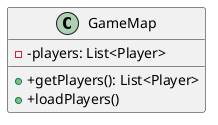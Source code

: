 @startuml
'https://plantuml.com/class-diagram
class GameMap{
- -players: List<Player>
+ +getPlayers(): List<Player>
+ +loadPlayers()
}



@enduml